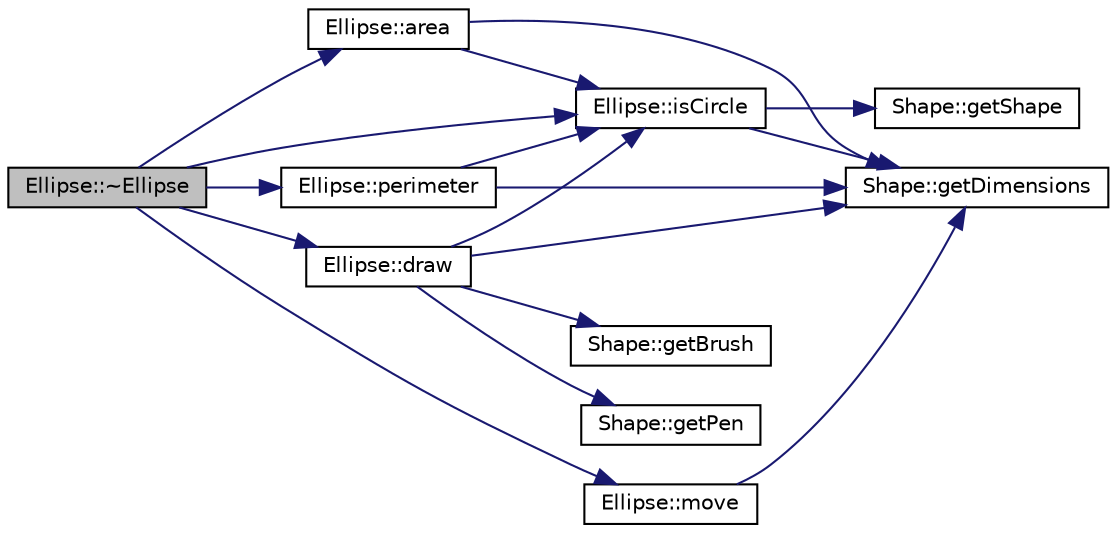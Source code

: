 digraph "Ellipse::~Ellipse"
{
  edge [fontname="Helvetica",fontsize="10",labelfontname="Helvetica",labelfontsize="10"];
  node [fontname="Helvetica",fontsize="10",shape=record];
  rankdir="LR";
  Node1 [label="Ellipse::~Ellipse",height=0.2,width=0.4,color="black", fillcolor="grey75", style="filled", fontcolor="black"];
  Node1 -> Node2 [color="midnightblue",fontsize="10",style="solid",fontname="Helvetica"];
  Node2 [label="Ellipse::isCircle",height=0.2,width=0.4,color="black", fillcolor="white", style="filled",URL="$classEllipse.html#aeeae8b905e6e3a773d5ca6f693048e1f",tooltip="Method isCircle: Class Ellipse  This method will check if a ellipse is also a circle. Returns bool value.  PRE-CONDITIONS <none> "];
  Node2 -> Node3 [color="midnightblue",fontsize="10",style="solid",fontname="Helvetica"];
  Node3 [label="Shape::getDimensions",height=0.2,width=0.4,color="black", fillcolor="white", style="filled",URL="$classShape.html#a6ab7f82dd146b522b981fd5b5451f3dd",tooltip="Method getDimensions: Class Shape  This method will return the vector of ints which stores the dimens..."];
  Node2 -> Node4 [color="midnightblue",fontsize="10",style="solid",fontname="Helvetica"];
  Node4 [label="Shape::getShape",height=0.2,width=0.4,color="black", fillcolor="white", style="filled",URL="$classShape.html#a558bed85fed8077108f17fe4c7ce38aa",tooltip="Method getShape: Class Shape  This method will return the ShapeType of the calling shape..."];
  Node1 -> Node5 [color="midnightblue",fontsize="10",style="solid",fontname="Helvetica"];
  Node5 [label="Ellipse::draw",height=0.2,width=0.4,color="black", fillcolor="white", style="filled",URL="$classEllipse.html#af1c5e06340b2df41aaf7de216ea62577",tooltip="Method draw: Class Ellipse  This method will draw an ellipse on the canvas. Returns nothing..."];
  Node5 -> Node6 [color="midnightblue",fontsize="10",style="solid",fontname="Helvetica"];
  Node6 [label="Shape::getPen",height=0.2,width=0.4,color="black", fillcolor="white", style="filled",URL="$classShape.html#ab3420c1972e190923410abcc36a1db78",tooltip="Method getPen: Class Shape  This method will return the QPen address of the calling shape..."];
  Node5 -> Node7 [color="midnightblue",fontsize="10",style="solid",fontname="Helvetica"];
  Node7 [label="Shape::getBrush",height=0.2,width=0.4,color="black", fillcolor="white", style="filled",URL="$classShape.html#a4fff90728217432c4510dbcdbf3cd9e6",tooltip="Method getBrush: Class Shape  This method will return the QBrush address of the calling shape..."];
  Node5 -> Node2 [color="midnightblue",fontsize="10",style="solid",fontname="Helvetica"];
  Node5 -> Node3 [color="midnightblue",fontsize="10",style="solid",fontname="Helvetica"];
  Node1 -> Node8 [color="midnightblue",fontsize="10",style="solid",fontname="Helvetica"];
  Node8 [label="Ellipse::move",height=0.2,width=0.4,color="black", fillcolor="white", style="filled",URL="$classEllipse.html#ad157c6d594be45c4cc23d4053b839baa",tooltip="Method move: Class Ellipse  This method will move an ellipse using the integer array passed as a para..."];
  Node8 -> Node3 [color="midnightblue",fontsize="10",style="solid",fontname="Helvetica"];
  Node1 -> Node9 [color="midnightblue",fontsize="10",style="solid",fontname="Helvetica"];
  Node9 [label="Ellipse::perimeter",height=0.2,width=0.4,color="black", fillcolor="white", style="filled",URL="$classEllipse.html#a989be9728c47165cb371583d95276616",tooltip="Method perimeter: Class Ellipse  This virtual method will calculate the perimeter of an ellipse..."];
  Node9 -> Node2 [color="midnightblue",fontsize="10",style="solid",fontname="Helvetica"];
  Node9 -> Node3 [color="midnightblue",fontsize="10",style="solid",fontname="Helvetica"];
  Node1 -> Node10 [color="midnightblue",fontsize="10",style="solid",fontname="Helvetica"];
  Node10 [label="Ellipse::area",height=0.2,width=0.4,color="black", fillcolor="white", style="filled",URL="$classEllipse.html#adc035e56be53308cbd3557c9df732670",tooltip="Method area: Class Ellipse  This virtual method will calculate the area of a ellipse, which is always zero.  PRE-CONDITIONS <none> "];
  Node10 -> Node2 [color="midnightblue",fontsize="10",style="solid",fontname="Helvetica"];
  Node10 -> Node3 [color="midnightblue",fontsize="10",style="solid",fontname="Helvetica"];
}
